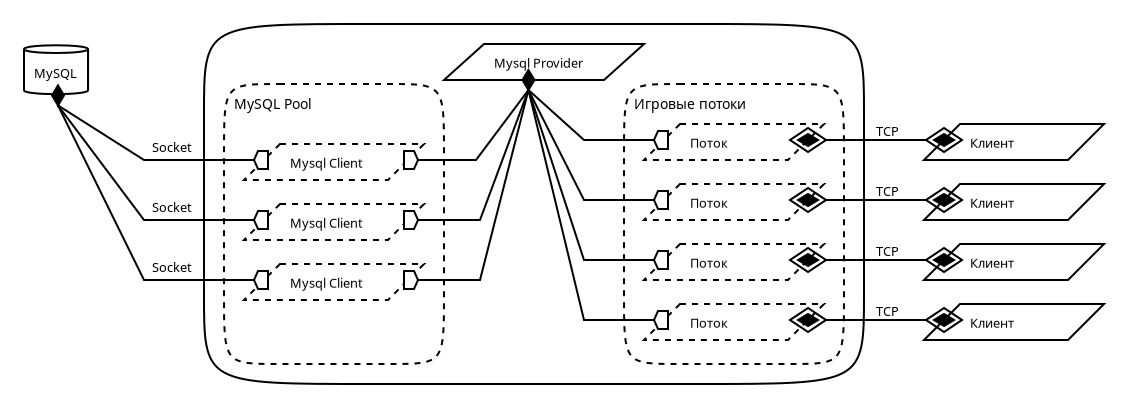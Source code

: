 <?xml version="1.0" encoding="UTF-8"?>
<dia:diagram xmlns:dia="http://www.lysator.liu.se/~alla/dia/">
  <dia:layer name="Фон" visible="true" active="true">
    <dia:object type="AADL - System" version="0" id="O0">
      <dia:attribute name="obj_pos">
        <dia:point val="-1,8"/>
      </dia:attribute>
      <dia:attribute name="obj_bb">
        <dia:rectangle val="-2.15,6.85;33.15,27.15"/>
      </dia:attribute>
      <dia:attribute name="meta">
        <dia:composite type="dict"/>
      </dia:attribute>
      <dia:attribute name="elem_corner">
        <dia:point val="-1,8"/>
      </dia:attribute>
      <dia:attribute name="elem_width">
        <dia:real val="33"/>
      </dia:attribute>
      <dia:attribute name="elem_height">
        <dia:real val="18"/>
      </dia:attribute>
      <dia:attribute name="obj_pos">
        <dia:point val="-1,8"/>
      </dia:attribute>
      <dia:attribute name="obj_bb">
        <dia:rectangle val="-2.15,6.85;33.15,27.15"/>
      </dia:attribute>
      <dia:attribute name="meta">
        <dia:composite type="dict"/>
      </dia:attribute>
      <dia:attribute name="elem_corner">
        <dia:point val="-1,8"/>
      </dia:attribute>
      <dia:attribute name="elem_width">
        <dia:real val="33"/>
      </dia:attribute>
      <dia:attribute name="elem_height">
        <dia:real val="18"/>
      </dia:attribute>
      <dia:attribute name="declaration">
        <dia:string>##</dia:string>
      </dia:attribute>
      <dia:attribute name="line_colour">
        <dia:color val="#000000"/>
      </dia:attribute>
      <dia:attribute name="fill_colour">
        <dia:color val="#ffffff"/>
      </dia:attribute>
      <dia:attribute name="name">
        <dia:composite type="text">
          <dia:attribute name="string">
            <dia:string>##</dia:string>
          </dia:attribute>
          <dia:attribute name="font">
            <dia:font family="sans" style="0" name="Helvetica"/>
          </dia:attribute>
          <dia:attribute name="height">
            <dia:real val="0.8"/>
          </dia:attribute>
          <dia:attribute name="pos">
            <dia:point val="1.15,9.995"/>
          </dia:attribute>
          <dia:attribute name="color">
            <dia:color val="#000000"/>
          </dia:attribute>
          <dia:attribute name="alignment">
            <dia:enum val="0"/>
          </dia:attribute>
        </dia:composite>
      </dia:attribute>
      <dia:attribute name="aadlbox_ports"/>
      <dia:attribute name="aadlbox_connections"/>
    </dia:object>
    <dia:object type="AADL - Process" version="0" id="O1">
      <dia:attribute name="obj_pos">
        <dia:point val="35,13"/>
      </dia:attribute>
      <dia:attribute name="obj_bb">
        <dia:rectangle val="33.85,11.85;45.15,15.95"/>
      </dia:attribute>
      <dia:attribute name="meta">
        <dia:composite type="dict"/>
      </dia:attribute>
      <dia:attribute name="elem_corner">
        <dia:point val="35,13"/>
      </dia:attribute>
      <dia:attribute name="elem_width">
        <dia:real val="9"/>
      </dia:attribute>
      <dia:attribute name="elem_height">
        <dia:real val="1.8"/>
      </dia:attribute>
      <dia:attribute name="obj_pos">
        <dia:point val="35,13"/>
      </dia:attribute>
      <dia:attribute name="obj_bb">
        <dia:rectangle val="33.85,11.85;45.15,15.95"/>
      </dia:attribute>
      <dia:attribute name="meta">
        <dia:composite type="dict"/>
      </dia:attribute>
      <dia:attribute name="elem_corner">
        <dia:point val="35,13"/>
      </dia:attribute>
      <dia:attribute name="elem_width">
        <dia:real val="9"/>
      </dia:attribute>
      <dia:attribute name="elem_height">
        <dia:real val="1.8"/>
      </dia:attribute>
      <dia:attribute name="declaration">
        <dia:string>#Клиент#</dia:string>
      </dia:attribute>
      <dia:attribute name="line_colour">
        <dia:color val="#000000"/>
      </dia:attribute>
      <dia:attribute name="fill_colour">
        <dia:color val="#ffffff"/>
      </dia:attribute>
      <dia:attribute name="name">
        <dia:composite type="text">
          <dia:attribute name="string">
            <dia:string>#Клиент#</dia:string>
          </dia:attribute>
          <dia:attribute name="font">
            <dia:font family="sans" style="0" name="Helvetica"/>
          </dia:attribute>
          <dia:attribute name="height">
            <dia:real val="0.8"/>
          </dia:attribute>
          <dia:attribute name="pos">
            <dia:point val="37.3,14.095"/>
          </dia:attribute>
          <dia:attribute name="color">
            <dia:color val="#000000"/>
          </dia:attribute>
          <dia:attribute name="alignment">
            <dia:enum val="0"/>
          </dia:attribute>
        </dia:composite>
      </dia:attribute>
      <dia:attribute name="aadlbox_ports">
        <dia:composite type="aadlport">
          <dia:attribute name="point">
            <dia:point val="36,13.8"/>
          </dia:attribute>
          <dia:attribute name="port_type">
            <dia:enum val="19"/>
          </dia:attribute>
          <dia:attribute name="port_declaration">
            <dia:string>##</dia:string>
          </dia:attribute>
        </dia:composite>
      </dia:attribute>
      <dia:attribute name="aadlbox_connections"/>
    </dia:object>
    <dia:object type="AADL - Process" version="0" id="O2">
      <dia:attribute name="obj_pos">
        <dia:point val="35,16"/>
      </dia:attribute>
      <dia:attribute name="obj_bb">
        <dia:rectangle val="33.85,14.85;45.15,18.95"/>
      </dia:attribute>
      <dia:attribute name="meta">
        <dia:composite type="dict"/>
      </dia:attribute>
      <dia:attribute name="elem_corner">
        <dia:point val="35,16"/>
      </dia:attribute>
      <dia:attribute name="elem_width">
        <dia:real val="9"/>
      </dia:attribute>
      <dia:attribute name="elem_height">
        <dia:real val="1.8"/>
      </dia:attribute>
      <dia:attribute name="obj_pos">
        <dia:point val="35,16"/>
      </dia:attribute>
      <dia:attribute name="obj_bb">
        <dia:rectangle val="33.85,14.85;45.15,18.95"/>
      </dia:attribute>
      <dia:attribute name="meta">
        <dia:composite type="dict"/>
      </dia:attribute>
      <dia:attribute name="elem_corner">
        <dia:point val="35,16"/>
      </dia:attribute>
      <dia:attribute name="elem_width">
        <dia:real val="9"/>
      </dia:attribute>
      <dia:attribute name="elem_height">
        <dia:real val="1.8"/>
      </dia:attribute>
      <dia:attribute name="declaration">
        <dia:string>#Клиент#</dia:string>
      </dia:attribute>
      <dia:attribute name="line_colour">
        <dia:color val="#000000"/>
      </dia:attribute>
      <dia:attribute name="fill_colour">
        <dia:color val="#ffffff"/>
      </dia:attribute>
      <dia:attribute name="name">
        <dia:composite type="text">
          <dia:attribute name="string">
            <dia:string>#Клиент#</dia:string>
          </dia:attribute>
          <dia:attribute name="font">
            <dia:font family="sans" style="0" name="Helvetica"/>
          </dia:attribute>
          <dia:attribute name="height">
            <dia:real val="0.8"/>
          </dia:attribute>
          <dia:attribute name="pos">
            <dia:point val="37.3,17.095"/>
          </dia:attribute>
          <dia:attribute name="color">
            <dia:color val="#000000"/>
          </dia:attribute>
          <dia:attribute name="alignment">
            <dia:enum val="0"/>
          </dia:attribute>
        </dia:composite>
      </dia:attribute>
      <dia:attribute name="aadlbox_ports">
        <dia:composite type="aadlport">
          <dia:attribute name="point">
            <dia:point val="36,16.8"/>
          </dia:attribute>
          <dia:attribute name="port_type">
            <dia:enum val="19"/>
          </dia:attribute>
          <dia:attribute name="port_declaration">
            <dia:string>##</dia:string>
          </dia:attribute>
        </dia:composite>
      </dia:attribute>
      <dia:attribute name="aadlbox_connections"/>
    </dia:object>
    <dia:object type="AADL - Process" version="0" id="O3">
      <dia:attribute name="obj_pos">
        <dia:point val="35,19"/>
      </dia:attribute>
      <dia:attribute name="obj_bb">
        <dia:rectangle val="33.85,17.85;45.15,21.95"/>
      </dia:attribute>
      <dia:attribute name="meta">
        <dia:composite type="dict"/>
      </dia:attribute>
      <dia:attribute name="elem_corner">
        <dia:point val="35,19"/>
      </dia:attribute>
      <dia:attribute name="elem_width">
        <dia:real val="9"/>
      </dia:attribute>
      <dia:attribute name="elem_height">
        <dia:real val="1.8"/>
      </dia:attribute>
      <dia:attribute name="obj_pos">
        <dia:point val="35,19"/>
      </dia:attribute>
      <dia:attribute name="obj_bb">
        <dia:rectangle val="33.85,17.85;45.15,21.95"/>
      </dia:attribute>
      <dia:attribute name="meta">
        <dia:composite type="dict"/>
      </dia:attribute>
      <dia:attribute name="elem_corner">
        <dia:point val="35,19"/>
      </dia:attribute>
      <dia:attribute name="elem_width">
        <dia:real val="9"/>
      </dia:attribute>
      <dia:attribute name="elem_height">
        <dia:real val="1.8"/>
      </dia:attribute>
      <dia:attribute name="declaration">
        <dia:string>#Клиент#</dia:string>
      </dia:attribute>
      <dia:attribute name="line_colour">
        <dia:color val="#000000"/>
      </dia:attribute>
      <dia:attribute name="fill_colour">
        <dia:color val="#ffffff"/>
      </dia:attribute>
      <dia:attribute name="name">
        <dia:composite type="text">
          <dia:attribute name="string">
            <dia:string>#Клиент#</dia:string>
          </dia:attribute>
          <dia:attribute name="font">
            <dia:font family="sans" style="0" name="Helvetica"/>
          </dia:attribute>
          <dia:attribute name="height">
            <dia:real val="0.8"/>
          </dia:attribute>
          <dia:attribute name="pos">
            <dia:point val="37.3,20.095"/>
          </dia:attribute>
          <dia:attribute name="color">
            <dia:color val="#000000"/>
          </dia:attribute>
          <dia:attribute name="alignment">
            <dia:enum val="0"/>
          </dia:attribute>
        </dia:composite>
      </dia:attribute>
      <dia:attribute name="aadlbox_ports">
        <dia:composite type="aadlport">
          <dia:attribute name="point">
            <dia:point val="36,19.8"/>
          </dia:attribute>
          <dia:attribute name="port_type">
            <dia:enum val="19"/>
          </dia:attribute>
          <dia:attribute name="port_declaration">
            <dia:string>##</dia:string>
          </dia:attribute>
        </dia:composite>
      </dia:attribute>
      <dia:attribute name="aadlbox_connections"/>
    </dia:object>
    <dia:object type="AADL - Process" version="0" id="O4">
      <dia:attribute name="obj_pos">
        <dia:point val="35,22"/>
      </dia:attribute>
      <dia:attribute name="obj_bb">
        <dia:rectangle val="33.85,20.85;45.15,24.95"/>
      </dia:attribute>
      <dia:attribute name="meta">
        <dia:composite type="dict"/>
      </dia:attribute>
      <dia:attribute name="elem_corner">
        <dia:point val="35,22"/>
      </dia:attribute>
      <dia:attribute name="elem_width">
        <dia:real val="9"/>
      </dia:attribute>
      <dia:attribute name="elem_height">
        <dia:real val="1.8"/>
      </dia:attribute>
      <dia:attribute name="obj_pos">
        <dia:point val="35,22"/>
      </dia:attribute>
      <dia:attribute name="obj_bb">
        <dia:rectangle val="33.85,20.85;45.15,24.95"/>
      </dia:attribute>
      <dia:attribute name="meta">
        <dia:composite type="dict"/>
      </dia:attribute>
      <dia:attribute name="elem_corner">
        <dia:point val="35,22"/>
      </dia:attribute>
      <dia:attribute name="elem_width">
        <dia:real val="9"/>
      </dia:attribute>
      <dia:attribute name="elem_height">
        <dia:real val="1.8"/>
      </dia:attribute>
      <dia:attribute name="declaration">
        <dia:string>#Клиент#</dia:string>
      </dia:attribute>
      <dia:attribute name="line_colour">
        <dia:color val="#000000"/>
      </dia:attribute>
      <dia:attribute name="fill_colour">
        <dia:color val="#ffffff"/>
      </dia:attribute>
      <dia:attribute name="name">
        <dia:composite type="text">
          <dia:attribute name="string">
            <dia:string>#Клиент#</dia:string>
          </dia:attribute>
          <dia:attribute name="font">
            <dia:font family="sans" style="0" name="Helvetica"/>
          </dia:attribute>
          <dia:attribute name="height">
            <dia:real val="0.8"/>
          </dia:attribute>
          <dia:attribute name="pos">
            <dia:point val="37.3,23.095"/>
          </dia:attribute>
          <dia:attribute name="color">
            <dia:color val="#000000"/>
          </dia:attribute>
          <dia:attribute name="alignment">
            <dia:enum val="0"/>
          </dia:attribute>
        </dia:composite>
      </dia:attribute>
      <dia:attribute name="aadlbox_ports">
        <dia:composite type="aadlport">
          <dia:attribute name="point">
            <dia:point val="36,22.8"/>
          </dia:attribute>
          <dia:attribute name="port_type">
            <dia:enum val="19"/>
          </dia:attribute>
          <dia:attribute name="port_declaration">
            <dia:string>##</dia:string>
          </dia:attribute>
        </dia:composite>
      </dia:attribute>
      <dia:attribute name="aadlbox_connections"/>
    </dia:object>
    <dia:object type="Standard - Text" version="1" id="O5">
      <dia:attribute name="obj_pos">
        <dia:point val="32.599,13.6"/>
      </dia:attribute>
      <dia:attribute name="obj_bb">
        <dia:rectangle val="32.599,13.005;33.784,13.752"/>
      </dia:attribute>
      <dia:attribute name="text">
        <dia:composite type="text">
          <dia:attribute name="string">
            <dia:string>#TCP#</dia:string>
          </dia:attribute>
          <dia:attribute name="font">
            <dia:font family="sans" style="0" name="Helvetica"/>
          </dia:attribute>
          <dia:attribute name="height">
            <dia:real val="0.8"/>
          </dia:attribute>
          <dia:attribute name="pos">
            <dia:point val="32.599,13.6"/>
          </dia:attribute>
          <dia:attribute name="color">
            <dia:color val="#000000"/>
          </dia:attribute>
          <dia:attribute name="alignment">
            <dia:enum val="0"/>
          </dia:attribute>
        </dia:composite>
      </dia:attribute>
      <dia:attribute name="valign">
        <dia:enum val="3"/>
      </dia:attribute>
    </dia:object>
    <dia:object type="Standard - Text" version="1" id="O6">
      <dia:attribute name="obj_pos">
        <dia:point val="32.599,16.6"/>
      </dia:attribute>
      <dia:attribute name="obj_bb">
        <dia:rectangle val="32.599,16.005;33.784,16.753"/>
      </dia:attribute>
      <dia:attribute name="text">
        <dia:composite type="text">
          <dia:attribute name="string">
            <dia:string>#TCP#</dia:string>
          </dia:attribute>
          <dia:attribute name="font">
            <dia:font family="sans" style="0" name="Helvetica"/>
          </dia:attribute>
          <dia:attribute name="height">
            <dia:real val="0.8"/>
          </dia:attribute>
          <dia:attribute name="pos">
            <dia:point val="32.599,16.6"/>
          </dia:attribute>
          <dia:attribute name="color">
            <dia:color val="#000000"/>
          </dia:attribute>
          <dia:attribute name="alignment">
            <dia:enum val="0"/>
          </dia:attribute>
        </dia:composite>
      </dia:attribute>
      <dia:attribute name="valign">
        <dia:enum val="3"/>
      </dia:attribute>
    </dia:object>
    <dia:object type="Standard - Text" version="1" id="O7">
      <dia:attribute name="obj_pos">
        <dia:point val="32.599,19.6"/>
      </dia:attribute>
      <dia:attribute name="obj_bb">
        <dia:rectangle val="32.599,19.005;33.784,19.753"/>
      </dia:attribute>
      <dia:attribute name="text">
        <dia:composite type="text">
          <dia:attribute name="string">
            <dia:string>#TCP#</dia:string>
          </dia:attribute>
          <dia:attribute name="font">
            <dia:font family="sans" style="0" name="Helvetica"/>
          </dia:attribute>
          <dia:attribute name="height">
            <dia:real val="0.8"/>
          </dia:attribute>
          <dia:attribute name="pos">
            <dia:point val="32.599,19.6"/>
          </dia:attribute>
          <dia:attribute name="color">
            <dia:color val="#000000"/>
          </dia:attribute>
          <dia:attribute name="alignment">
            <dia:enum val="0"/>
          </dia:attribute>
        </dia:composite>
      </dia:attribute>
      <dia:attribute name="valign">
        <dia:enum val="3"/>
      </dia:attribute>
    </dia:object>
    <dia:object type="Standard - Text" version="1" id="O8">
      <dia:attribute name="obj_pos">
        <dia:point val="32.599,22.6"/>
      </dia:attribute>
      <dia:attribute name="obj_bb">
        <dia:rectangle val="32.599,22.005;33.784,22.753"/>
      </dia:attribute>
      <dia:attribute name="text">
        <dia:composite type="text">
          <dia:attribute name="string">
            <dia:string>#TCP#</dia:string>
          </dia:attribute>
          <dia:attribute name="font">
            <dia:font family="sans" style="0" name="Helvetica"/>
          </dia:attribute>
          <dia:attribute name="height">
            <dia:real val="0.8"/>
          </dia:attribute>
          <dia:attribute name="pos">
            <dia:point val="32.599,22.6"/>
          </dia:attribute>
          <dia:attribute name="color">
            <dia:color val="#000000"/>
          </dia:attribute>
          <dia:attribute name="alignment">
            <dia:enum val="0"/>
          </dia:attribute>
        </dia:composite>
      </dia:attribute>
      <dia:attribute name="valign">
        <dia:enum val="3"/>
      </dia:attribute>
    </dia:object>
    <dia:object type="Standard - PolyLine" version="0" id="O9">
      <dia:attribute name="obj_pos">
        <dia:point val="21.5,19.8"/>
      </dia:attribute>
      <dia:attribute name="obj_bb">
        <dia:rectangle val="21.5,19.8;21.5,19.8"/>
      </dia:attribute>
      <dia:attribute name="poly_points">
        <dia:point val="21.5,19.8"/>
        <dia:point val="21.5,19.8"/>
      </dia:attribute>
      <dia:connections>
        <dia:connection handle="0" to="O15" connection="3"/>
        <dia:connection handle="1" to="O15" connection="3"/>
      </dia:connections>
      <dia:childnode parent="O15"/>
    </dia:object>
    <dia:object type="AADL - Thread Group" version="0" id="O10">
      <dia:attribute name="obj_pos">
        <dia:point val="20,11"/>
      </dia:attribute>
      <dia:attribute name="obj_bb">
        <dia:rectangle val="18.85,9.85;32.15,26.15"/>
      </dia:attribute>
      <dia:attribute name="meta">
        <dia:composite type="dict"/>
      </dia:attribute>
      <dia:attribute name="elem_corner">
        <dia:point val="20,11"/>
      </dia:attribute>
      <dia:attribute name="elem_width">
        <dia:real val="11"/>
      </dia:attribute>
      <dia:attribute name="elem_height">
        <dia:real val="14"/>
      </dia:attribute>
      <dia:attribute name="obj_pos">
        <dia:point val="20,11"/>
      </dia:attribute>
      <dia:attribute name="obj_bb">
        <dia:rectangle val="18.85,9.85;32.15,26.15"/>
      </dia:attribute>
      <dia:attribute name="meta">
        <dia:composite type="dict"/>
      </dia:attribute>
      <dia:attribute name="elem_corner">
        <dia:point val="20,11"/>
      </dia:attribute>
      <dia:attribute name="elem_width">
        <dia:real val="11"/>
      </dia:attribute>
      <dia:attribute name="elem_height">
        <dia:real val="14"/>
      </dia:attribute>
      <dia:attribute name="declaration">
        <dia:string>##</dia:string>
      </dia:attribute>
      <dia:attribute name="line_colour">
        <dia:color val="#000000"/>
      </dia:attribute>
      <dia:attribute name="fill_colour">
        <dia:color val="#ffffff"/>
      </dia:attribute>
      <dia:attribute name="name">
        <dia:composite type="text">
          <dia:attribute name="string">
            <dia:string>#Игровые потоки#</dia:string>
          </dia:attribute>
          <dia:attribute name="font">
            <dia:font family="sans" style="0" name="Helvetica"/>
          </dia:attribute>
          <dia:attribute name="height">
            <dia:real val="0.871"/>
          </dia:attribute>
          <dia:attribute name="pos">
            <dia:point val="20.5,12.148"/>
          </dia:attribute>
          <dia:attribute name="color">
            <dia:color val="#000000"/>
          </dia:attribute>
          <dia:attribute name="alignment">
            <dia:enum val="0"/>
          </dia:attribute>
        </dia:composite>
      </dia:attribute>
      <dia:attribute name="aadlbox_ports"/>
      <dia:attribute name="aadlbox_connections"/>
    </dia:object>
    <dia:object type="Standard - Line" version="0" id="O11">
      <dia:attribute name="obj_pos">
        <dia:point val="30,16.8"/>
      </dia:attribute>
      <dia:attribute name="obj_bb">
        <dia:rectangle val="29.95,16.75;35.25,16.85"/>
      </dia:attribute>
      <dia:attribute name="conn_endpoints">
        <dia:point val="30,16.8"/>
        <dia:point val="35.2,16.8"/>
      </dia:attribute>
      <dia:attribute name="numcp">
        <dia:int val="1"/>
      </dia:attribute>
      <dia:connections>
        <dia:connection handle="0" to="O14" connection="1"/>
        <dia:connection handle="1" to="O2" connection="1"/>
      </dia:connections>
    </dia:object>
    <dia:object type="Standard - Line" version="0" id="O12">
      <dia:attribute name="obj_pos">
        <dia:point val="30,22.8"/>
      </dia:attribute>
      <dia:attribute name="obj_bb">
        <dia:rectangle val="29.95,22.75;35.25,22.85"/>
      </dia:attribute>
      <dia:attribute name="conn_endpoints">
        <dia:point val="30,22.8"/>
        <dia:point val="35.2,22.8"/>
      </dia:attribute>
      <dia:attribute name="numcp">
        <dia:int val="1"/>
      </dia:attribute>
      <dia:connections>
        <dia:connection handle="0" to="O16" connection="1"/>
        <dia:connection handle="1" to="O4" connection="1"/>
      </dia:connections>
    </dia:object>
    <dia:object type="Standard - Line" version="0" id="O13">
      <dia:attribute name="obj_pos">
        <dia:point val="30,19.8"/>
      </dia:attribute>
      <dia:attribute name="obj_bb">
        <dia:rectangle val="29.95,19.75;35.25,19.85"/>
      </dia:attribute>
      <dia:attribute name="conn_endpoints">
        <dia:point val="30,19.8"/>
        <dia:point val="35.2,19.8"/>
      </dia:attribute>
      <dia:attribute name="numcp">
        <dia:int val="1"/>
      </dia:attribute>
      <dia:connections>
        <dia:connection handle="0" to="O15" connection="1"/>
        <dia:connection handle="1" to="O3" connection="1"/>
      </dia:connections>
    </dia:object>
    <dia:object type="AADL - Thread" version="0" id="O14">
      <dia:attribute name="obj_pos">
        <dia:point val="21,16"/>
      </dia:attribute>
      <dia:attribute name="obj_bb">
        <dia:rectangle val="19.85,14.85;31.15,18.95"/>
      </dia:attribute>
      <dia:attribute name="meta">
        <dia:composite type="dict"/>
      </dia:attribute>
      <dia:attribute name="elem_corner">
        <dia:point val="21,16"/>
      </dia:attribute>
      <dia:attribute name="elem_width">
        <dia:real val="9"/>
      </dia:attribute>
      <dia:attribute name="elem_height">
        <dia:real val="1.8"/>
      </dia:attribute>
      <dia:attribute name="obj_pos">
        <dia:point val="21,16"/>
      </dia:attribute>
      <dia:attribute name="obj_bb">
        <dia:rectangle val="19.85,14.85;31.15,18.95"/>
      </dia:attribute>
      <dia:attribute name="meta">
        <dia:composite type="dict"/>
      </dia:attribute>
      <dia:attribute name="elem_corner">
        <dia:point val="21,16"/>
      </dia:attribute>
      <dia:attribute name="elem_width">
        <dia:real val="9"/>
      </dia:attribute>
      <dia:attribute name="elem_height">
        <dia:real val="1.8"/>
      </dia:attribute>
      <dia:attribute name="declaration">
        <dia:string>##</dia:string>
      </dia:attribute>
      <dia:attribute name="line_colour">
        <dia:color val="#000000"/>
      </dia:attribute>
      <dia:attribute name="fill_colour">
        <dia:color val="#ffffff"/>
      </dia:attribute>
      <dia:attribute name="name">
        <dia:composite type="text">
          <dia:attribute name="string">
            <dia:string>#Поток#</dia:string>
          </dia:attribute>
          <dia:attribute name="font">
            <dia:font family="sans" style="0" name="Helvetica"/>
          </dia:attribute>
          <dia:attribute name="height">
            <dia:real val="0.8"/>
          </dia:attribute>
          <dia:attribute name="pos">
            <dia:point val="23.3,17.095"/>
          </dia:attribute>
          <dia:attribute name="color">
            <dia:color val="#000000"/>
          </dia:attribute>
          <dia:attribute name="alignment">
            <dia:enum val="0"/>
          </dia:attribute>
        </dia:composite>
      </dia:attribute>
      <dia:attribute name="aadlbox_ports">
        <dia:composite type="aadlport">
          <dia:attribute name="point">
            <dia:point val="29.2,16.8"/>
          </dia:attribute>
          <dia:attribute name="port_type">
            <dia:enum val="19"/>
          </dia:attribute>
          <dia:attribute name="port_declaration">
            <dia:string>##</dia:string>
          </dia:attribute>
        </dia:composite>
        <dia:composite type="aadlport">
          <dia:attribute name="point">
            <dia:point val="22,16.8"/>
          </dia:attribute>
          <dia:attribute name="port_type">
            <dia:enum val="9"/>
          </dia:attribute>
          <dia:attribute name="port_declaration">
            <dia:string>##</dia:string>
          </dia:attribute>
        </dia:composite>
      </dia:attribute>
      <dia:attribute name="aadlbox_connections"/>
    </dia:object>
    <dia:object type="AADL - Thread" version="0" id="O15">
      <dia:attribute name="obj_pos">
        <dia:point val="21,19"/>
      </dia:attribute>
      <dia:attribute name="obj_bb">
        <dia:rectangle val="19.85,17.85;31.15,21.95"/>
      </dia:attribute>
      <dia:attribute name="meta">
        <dia:composite type="dict"/>
      </dia:attribute>
      <dia:attribute name="elem_corner">
        <dia:point val="21,19"/>
      </dia:attribute>
      <dia:attribute name="elem_width">
        <dia:real val="9"/>
      </dia:attribute>
      <dia:attribute name="elem_height">
        <dia:real val="1.8"/>
      </dia:attribute>
      <dia:attribute name="obj_pos">
        <dia:point val="21,19"/>
      </dia:attribute>
      <dia:attribute name="obj_bb">
        <dia:rectangle val="19.85,17.85;31.15,21.95"/>
      </dia:attribute>
      <dia:attribute name="meta">
        <dia:composite type="dict"/>
      </dia:attribute>
      <dia:attribute name="elem_corner">
        <dia:point val="21,19"/>
      </dia:attribute>
      <dia:attribute name="elem_width">
        <dia:real val="9"/>
      </dia:attribute>
      <dia:attribute name="elem_height">
        <dia:real val="1.8"/>
      </dia:attribute>
      <dia:attribute name="declaration">
        <dia:string>##</dia:string>
      </dia:attribute>
      <dia:attribute name="line_colour">
        <dia:color val="#000000"/>
      </dia:attribute>
      <dia:attribute name="fill_colour">
        <dia:color val="#ffffff"/>
      </dia:attribute>
      <dia:attribute name="name">
        <dia:composite type="text">
          <dia:attribute name="string">
            <dia:string>#Поток#</dia:string>
          </dia:attribute>
          <dia:attribute name="font">
            <dia:font family="sans" style="0" name="Helvetica"/>
          </dia:attribute>
          <dia:attribute name="height">
            <dia:real val="0.8"/>
          </dia:attribute>
          <dia:attribute name="pos">
            <dia:point val="23.3,20.095"/>
          </dia:attribute>
          <dia:attribute name="color">
            <dia:color val="#000000"/>
          </dia:attribute>
          <dia:attribute name="alignment">
            <dia:enum val="0"/>
          </dia:attribute>
        </dia:composite>
      </dia:attribute>
      <dia:attribute name="aadlbox_ports">
        <dia:composite type="aadlport">
          <dia:attribute name="point">
            <dia:point val="29.2,19.8"/>
          </dia:attribute>
          <dia:attribute name="port_type">
            <dia:enum val="19"/>
          </dia:attribute>
          <dia:attribute name="port_declaration">
            <dia:string>##</dia:string>
          </dia:attribute>
        </dia:composite>
        <dia:composite type="aadlport">
          <dia:attribute name="point">
            <dia:point val="22,19.8"/>
          </dia:attribute>
          <dia:attribute name="port_type">
            <dia:enum val="9"/>
          </dia:attribute>
          <dia:attribute name="port_declaration">
            <dia:string>##</dia:string>
          </dia:attribute>
        </dia:composite>
      </dia:attribute>
      <dia:attribute name="aadlbox_connections"/>
    </dia:object>
    <dia:object type="AADL - Thread" version="0" id="O16">
      <dia:attribute name="obj_pos">
        <dia:point val="21,22"/>
      </dia:attribute>
      <dia:attribute name="obj_bb">
        <dia:rectangle val="19.85,20.85;31.15,24.95"/>
      </dia:attribute>
      <dia:attribute name="meta">
        <dia:composite type="dict"/>
      </dia:attribute>
      <dia:attribute name="elem_corner">
        <dia:point val="21,22"/>
      </dia:attribute>
      <dia:attribute name="elem_width">
        <dia:real val="9"/>
      </dia:attribute>
      <dia:attribute name="elem_height">
        <dia:real val="1.8"/>
      </dia:attribute>
      <dia:attribute name="obj_pos">
        <dia:point val="21,22"/>
      </dia:attribute>
      <dia:attribute name="obj_bb">
        <dia:rectangle val="19.85,20.85;31.15,24.95"/>
      </dia:attribute>
      <dia:attribute name="meta">
        <dia:composite type="dict"/>
      </dia:attribute>
      <dia:attribute name="elem_corner">
        <dia:point val="21,22"/>
      </dia:attribute>
      <dia:attribute name="elem_width">
        <dia:real val="9"/>
      </dia:attribute>
      <dia:attribute name="elem_height">
        <dia:real val="1.8"/>
      </dia:attribute>
      <dia:attribute name="declaration">
        <dia:string>##</dia:string>
      </dia:attribute>
      <dia:attribute name="line_colour">
        <dia:color val="#000000"/>
      </dia:attribute>
      <dia:attribute name="fill_colour">
        <dia:color val="#ffffff"/>
      </dia:attribute>
      <dia:attribute name="name">
        <dia:composite type="text">
          <dia:attribute name="string">
            <dia:string>#Поток#</dia:string>
          </dia:attribute>
          <dia:attribute name="font">
            <dia:font family="sans" style="0" name="Helvetica"/>
          </dia:attribute>
          <dia:attribute name="height">
            <dia:real val="0.8"/>
          </dia:attribute>
          <dia:attribute name="pos">
            <dia:point val="23.3,23.095"/>
          </dia:attribute>
          <dia:attribute name="color">
            <dia:color val="#000000"/>
          </dia:attribute>
          <dia:attribute name="alignment">
            <dia:enum val="0"/>
          </dia:attribute>
        </dia:composite>
      </dia:attribute>
      <dia:attribute name="aadlbox_ports">
        <dia:composite type="aadlport">
          <dia:attribute name="point">
            <dia:point val="29.2,22.8"/>
          </dia:attribute>
          <dia:attribute name="port_type">
            <dia:enum val="19"/>
          </dia:attribute>
          <dia:attribute name="port_declaration">
            <dia:string>##</dia:string>
          </dia:attribute>
        </dia:composite>
        <dia:composite type="aadlport">
          <dia:attribute name="point">
            <dia:point val="22,22.8"/>
          </dia:attribute>
          <dia:attribute name="port_type">
            <dia:enum val="9"/>
          </dia:attribute>
          <dia:attribute name="port_declaration">
            <dia:string>##</dia:string>
          </dia:attribute>
        </dia:composite>
      </dia:attribute>
      <dia:attribute name="aadlbox_connections"/>
    </dia:object>
    <dia:object type="Standard - Line" version="0" id="O17">
      <dia:attribute name="obj_pos">
        <dia:point val="35.2,13.8"/>
      </dia:attribute>
      <dia:attribute name="obj_bb">
        <dia:rectangle val="29.95,13.75;35.25,13.85"/>
      </dia:attribute>
      <dia:attribute name="conn_endpoints">
        <dia:point val="35.2,13.8"/>
        <dia:point val="30,13.8"/>
      </dia:attribute>
      <dia:attribute name="numcp">
        <dia:int val="1"/>
      </dia:attribute>
      <dia:connections>
        <dia:connection handle="0" to="O1" connection="1"/>
        <dia:connection handle="1" to="O18" connection="1"/>
      </dia:connections>
    </dia:object>
    <dia:object type="AADL - Thread" version="0" id="O18">
      <dia:attribute name="obj_pos">
        <dia:point val="21,13"/>
      </dia:attribute>
      <dia:attribute name="obj_bb">
        <dia:rectangle val="19.85,11.85;31.15,15.95"/>
      </dia:attribute>
      <dia:attribute name="meta">
        <dia:composite type="dict"/>
      </dia:attribute>
      <dia:attribute name="elem_corner">
        <dia:point val="21,13"/>
      </dia:attribute>
      <dia:attribute name="elem_width">
        <dia:real val="9"/>
      </dia:attribute>
      <dia:attribute name="elem_height">
        <dia:real val="1.8"/>
      </dia:attribute>
      <dia:attribute name="obj_pos">
        <dia:point val="21,13"/>
      </dia:attribute>
      <dia:attribute name="obj_bb">
        <dia:rectangle val="19.85,11.85;31.15,15.95"/>
      </dia:attribute>
      <dia:attribute name="meta">
        <dia:composite type="dict"/>
      </dia:attribute>
      <dia:attribute name="elem_corner">
        <dia:point val="21,13"/>
      </dia:attribute>
      <dia:attribute name="elem_width">
        <dia:real val="9"/>
      </dia:attribute>
      <dia:attribute name="elem_height">
        <dia:real val="1.8"/>
      </dia:attribute>
      <dia:attribute name="declaration">
        <dia:string>##</dia:string>
      </dia:attribute>
      <dia:attribute name="line_colour">
        <dia:color val="#000000"/>
      </dia:attribute>
      <dia:attribute name="fill_colour">
        <dia:color val="#ffffff"/>
      </dia:attribute>
      <dia:attribute name="name">
        <dia:composite type="text">
          <dia:attribute name="string">
            <dia:string>#Поток#</dia:string>
          </dia:attribute>
          <dia:attribute name="font">
            <dia:font family="sans" style="0" name="Helvetica"/>
          </dia:attribute>
          <dia:attribute name="height">
            <dia:real val="0.8"/>
          </dia:attribute>
          <dia:attribute name="pos">
            <dia:point val="23.3,14.095"/>
          </dia:attribute>
          <dia:attribute name="color">
            <dia:color val="#000000"/>
          </dia:attribute>
          <dia:attribute name="alignment">
            <dia:enum val="0"/>
          </dia:attribute>
        </dia:composite>
      </dia:attribute>
      <dia:attribute name="aadlbox_ports">
        <dia:composite type="aadlport">
          <dia:attribute name="point">
            <dia:point val="29.2,13.8"/>
          </dia:attribute>
          <dia:attribute name="port_type">
            <dia:enum val="19"/>
          </dia:attribute>
          <dia:attribute name="port_declaration">
            <dia:string>##</dia:string>
          </dia:attribute>
        </dia:composite>
        <dia:composite type="aadlport">
          <dia:attribute name="point">
            <dia:point val="22,13.8"/>
          </dia:attribute>
          <dia:attribute name="port_type">
            <dia:enum val="9"/>
          </dia:attribute>
          <dia:attribute name="port_declaration">
            <dia:string>##</dia:string>
          </dia:attribute>
        </dia:composite>
      </dia:attribute>
      <dia:attribute name="aadlbox_connections"/>
    </dia:object>
    <dia:object type="AADL - Memory" version="0" id="O19">
      <dia:attribute name="obj_pos">
        <dia:point val="-10,9"/>
      </dia:attribute>
      <dia:attribute name="obj_bb">
        <dia:rectangle val="-11.15,7.85;-5.647,12.721"/>
      </dia:attribute>
      <dia:attribute name="meta">
        <dia:composite type="dict"/>
      </dia:attribute>
      <dia:attribute name="elem_corner">
        <dia:point val="-10,9"/>
      </dia:attribute>
      <dia:attribute name="elem_width">
        <dia:real val="3.202"/>
      </dia:attribute>
      <dia:attribute name="elem_height">
        <dia:real val="2.571"/>
      </dia:attribute>
      <dia:attribute name="obj_pos">
        <dia:point val="-10,9"/>
      </dia:attribute>
      <dia:attribute name="obj_bb">
        <dia:rectangle val="-11.15,7.85;-5.647,12.721"/>
      </dia:attribute>
      <dia:attribute name="meta">
        <dia:composite type="dict"/>
      </dia:attribute>
      <dia:attribute name="elem_corner">
        <dia:point val="-10,9"/>
      </dia:attribute>
      <dia:attribute name="elem_width">
        <dia:real val="3.202"/>
      </dia:attribute>
      <dia:attribute name="elem_height">
        <dia:real val="2.571"/>
      </dia:attribute>
      <dia:attribute name="declaration">
        <dia:string>##</dia:string>
      </dia:attribute>
      <dia:attribute name="line_colour">
        <dia:color val="#000000"/>
      </dia:attribute>
      <dia:attribute name="fill_colour">
        <dia:color val="#ffffff"/>
      </dia:attribute>
      <dia:attribute name="name">
        <dia:composite type="text">
          <dia:attribute name="string">
            <dia:string>#MySQL#</dia:string>
          </dia:attribute>
          <dia:attribute name="font">
            <dia:font family="sans" style="0" name="Helvetica"/>
          </dia:attribute>
          <dia:attribute name="height">
            <dia:real val="0.8"/>
          </dia:attribute>
          <dia:attribute name="pos">
            <dia:point val="-9.5,10.609"/>
          </dia:attribute>
          <dia:attribute name="color">
            <dia:color val="#000000"/>
          </dia:attribute>
          <dia:attribute name="alignment">
            <dia:enum val="0"/>
          </dia:attribute>
        </dia:composite>
      </dia:attribute>
      <dia:attribute name="aadlbox_ports">
        <dia:composite type="aadlport">
          <dia:attribute name="point">
            <dia:point val="-8.3,11.571"/>
          </dia:attribute>
          <dia:attribute name="port_type">
            <dia:enum val="17"/>
          </dia:attribute>
          <dia:attribute name="port_declaration">
            <dia:string>##</dia:string>
          </dia:attribute>
        </dia:composite>
      </dia:attribute>
      <dia:attribute name="aadlbox_connections"/>
    </dia:object>
    <dia:object type="Standard - Text" version="1" id="O20">
      <dia:attribute name="obj_pos">
        <dia:point val="-3.6,14.4"/>
      </dia:attribute>
      <dia:attribute name="obj_bb">
        <dia:rectangle val="-3.6,13.805;-1.455,14.553"/>
      </dia:attribute>
      <dia:attribute name="text">
        <dia:composite type="text">
          <dia:attribute name="string">
            <dia:string>#Socket#</dia:string>
          </dia:attribute>
          <dia:attribute name="font">
            <dia:font family="sans" style="0" name="Helvetica"/>
          </dia:attribute>
          <dia:attribute name="height">
            <dia:real val="0.8"/>
          </dia:attribute>
          <dia:attribute name="pos">
            <dia:point val="-3.6,14.4"/>
          </dia:attribute>
          <dia:attribute name="color">
            <dia:color val="#000000"/>
          </dia:attribute>
          <dia:attribute name="alignment">
            <dia:enum val="0"/>
          </dia:attribute>
        </dia:composite>
      </dia:attribute>
      <dia:attribute name="valign">
        <dia:enum val="3"/>
      </dia:attribute>
    </dia:object>
    <dia:object type="Standard - Text" version="1" id="O21">
      <dia:attribute name="obj_pos">
        <dia:point val="-3.6,20.4"/>
      </dia:attribute>
      <dia:attribute name="obj_bb">
        <dia:rectangle val="-3.6,19.805;-1.455,20.552"/>
      </dia:attribute>
      <dia:attribute name="text">
        <dia:composite type="text">
          <dia:attribute name="string">
            <dia:string>#Socket#</dia:string>
          </dia:attribute>
          <dia:attribute name="font">
            <dia:font family="sans" style="0" name="Helvetica"/>
          </dia:attribute>
          <dia:attribute name="height">
            <dia:real val="0.8"/>
          </dia:attribute>
          <dia:attribute name="pos">
            <dia:point val="-3.6,20.4"/>
          </dia:attribute>
          <dia:attribute name="color">
            <dia:color val="#000000"/>
          </dia:attribute>
          <dia:attribute name="alignment">
            <dia:enum val="0"/>
          </dia:attribute>
        </dia:composite>
      </dia:attribute>
      <dia:attribute name="valign">
        <dia:enum val="3"/>
      </dia:attribute>
    </dia:object>
    <dia:object type="Standard - Text" version="1" id="O22">
      <dia:attribute name="obj_pos">
        <dia:point val="-3.6,17.4"/>
      </dia:attribute>
      <dia:attribute name="obj_bb">
        <dia:rectangle val="-3.6,16.805;-1.455,17.552"/>
      </dia:attribute>
      <dia:attribute name="text">
        <dia:composite type="text">
          <dia:attribute name="string">
            <dia:string>#Socket#</dia:string>
          </dia:attribute>
          <dia:attribute name="font">
            <dia:font family="sans" style="0" name="Helvetica"/>
          </dia:attribute>
          <dia:attribute name="height">
            <dia:real val="0.8"/>
          </dia:attribute>
          <dia:attribute name="pos">
            <dia:point val="-3.6,17.4"/>
          </dia:attribute>
          <dia:attribute name="color">
            <dia:color val="#000000"/>
          </dia:attribute>
          <dia:attribute name="alignment">
            <dia:enum val="0"/>
          </dia:attribute>
        </dia:composite>
      </dia:attribute>
      <dia:attribute name="valign">
        <dia:enum val="3"/>
      </dia:attribute>
    </dia:object>
    <dia:object type="AADL - Thread Group" version="0" id="O23">
      <dia:attribute name="obj_pos">
        <dia:point val="0,11"/>
      </dia:attribute>
      <dia:attribute name="obj_bb">
        <dia:rectangle val="-1.15,9.85;12.15,26.15"/>
      </dia:attribute>
      <dia:attribute name="meta">
        <dia:composite type="dict"/>
      </dia:attribute>
      <dia:attribute name="elem_corner">
        <dia:point val="0,11"/>
      </dia:attribute>
      <dia:attribute name="elem_width">
        <dia:real val="11"/>
      </dia:attribute>
      <dia:attribute name="elem_height">
        <dia:real val="14"/>
      </dia:attribute>
      <dia:attribute name="obj_pos">
        <dia:point val="0,11"/>
      </dia:attribute>
      <dia:attribute name="obj_bb">
        <dia:rectangle val="-1.15,9.85;12.15,26.15"/>
      </dia:attribute>
      <dia:attribute name="meta">
        <dia:composite type="dict"/>
      </dia:attribute>
      <dia:attribute name="elem_corner">
        <dia:point val="0,11"/>
      </dia:attribute>
      <dia:attribute name="elem_width">
        <dia:real val="11"/>
      </dia:attribute>
      <dia:attribute name="elem_height">
        <dia:real val="14"/>
      </dia:attribute>
      <dia:attribute name="declaration">
        <dia:string>##</dia:string>
      </dia:attribute>
      <dia:attribute name="line_colour">
        <dia:color val="#000000"/>
      </dia:attribute>
      <dia:attribute name="fill_colour">
        <dia:color val="#ffffff"/>
      </dia:attribute>
      <dia:attribute name="name">
        <dia:composite type="text">
          <dia:attribute name="string">
            <dia:string>#MySQL Pool#</dia:string>
          </dia:attribute>
          <dia:attribute name="font">
            <dia:font family="sans" style="0" name="Helvetica"/>
          </dia:attribute>
          <dia:attribute name="height">
            <dia:real val="0.871"/>
          </dia:attribute>
          <dia:attribute name="pos">
            <dia:point val="0.5,12.148"/>
          </dia:attribute>
          <dia:attribute name="color">
            <dia:color val="#000000"/>
          </dia:attribute>
          <dia:attribute name="alignment">
            <dia:enum val="0"/>
          </dia:attribute>
        </dia:composite>
      </dia:attribute>
      <dia:attribute name="aadlbox_ports"/>
      <dia:attribute name="aadlbox_connections"/>
    </dia:object>
    <dia:object type="AADL - Process" version="0" id="O24">
      <dia:attribute name="obj_pos">
        <dia:point val="11,9"/>
      </dia:attribute>
      <dia:attribute name="obj_bb">
        <dia:rectangle val="9.85,7.85;22.15,11.95"/>
      </dia:attribute>
      <dia:attribute name="elem_corner">
        <dia:point val="11,9"/>
      </dia:attribute>
      <dia:attribute name="elem_width">
        <dia:real val="10"/>
      </dia:attribute>
      <dia:attribute name="elem_height">
        <dia:real val="1.8"/>
      </dia:attribute>
      <dia:attribute name="obj_pos">
        <dia:point val="11,9"/>
      </dia:attribute>
      <dia:attribute name="obj_bb">
        <dia:rectangle val="9.85,7.85;22.15,11.95"/>
      </dia:attribute>
      <dia:attribute name="meta">
        <dia:composite type="dict"/>
      </dia:attribute>
      <dia:attribute name="elem_corner">
        <dia:point val="11,9"/>
      </dia:attribute>
      <dia:attribute name="elem_width">
        <dia:real val="10"/>
      </dia:attribute>
      <dia:attribute name="elem_height">
        <dia:real val="1.8"/>
      </dia:attribute>
      <dia:attribute name="declaration">
        <dia:string>##</dia:string>
      </dia:attribute>
      <dia:attribute name="line_colour">
        <dia:color val="#000000"/>
      </dia:attribute>
      <dia:attribute name="fill_colour">
        <dia:color val="#ffffff"/>
      </dia:attribute>
      <dia:attribute name="name">
        <dia:composite type="text">
          <dia:attribute name="string">
            <dia:string>#Mysql Provider#</dia:string>
          </dia:attribute>
          <dia:attribute name="font">
            <dia:font family="sans" style="0" name="Helvetica"/>
          </dia:attribute>
          <dia:attribute name="height">
            <dia:real val="0.8"/>
          </dia:attribute>
          <dia:attribute name="pos">
            <dia:point val="13.5,10.095"/>
          </dia:attribute>
          <dia:attribute name="color">
            <dia:color val="#000000"/>
          </dia:attribute>
          <dia:attribute name="alignment">
            <dia:enum val="0"/>
          </dia:attribute>
        </dia:composite>
      </dia:attribute>
      <dia:attribute name="aadlbox_ports">
        <dia:composite type="aadlport">
          <dia:attribute name="point">
            <dia:point val="15.222,10.8"/>
          </dia:attribute>
          <dia:attribute name="port_type">
            <dia:enum val="17"/>
          </dia:attribute>
          <dia:attribute name="port_declaration">
            <dia:string>##</dia:string>
          </dia:attribute>
        </dia:composite>
      </dia:attribute>
      <dia:attribute name="aadlbox_connections"/>
      <dia:childnode parent="O0"/>
    </dia:object>
    <dia:object type="Standard - PolyLine" version="0" id="O25">
      <dia:attribute name="obj_pos">
        <dia:point val="21.5,13.8"/>
      </dia:attribute>
      <dia:attribute name="obj_bb">
        <dia:rectangle val="15.152,11.229;21.55,13.85"/>
      </dia:attribute>
      <dia:attribute name="poly_points">
        <dia:point val="21.5,13.8"/>
        <dia:point val="18,13.8"/>
        <dia:point val="15.222,11.3"/>
      </dia:attribute>
      <dia:connections>
        <dia:connection handle="0" to="O18" connection="3"/>
        <dia:connection handle="2" to="O24" connection="1"/>
      </dia:connections>
      <dia:childnode parent="O0"/>
    </dia:object>
    <dia:object type="Standard - PolyLine" version="0" id="O26">
      <dia:attribute name="obj_pos">
        <dia:point val="21.5,16.8"/>
      </dia:attribute>
      <dia:attribute name="obj_bb">
        <dia:rectangle val="15.155,11.233;21.55,16.85"/>
      </dia:attribute>
      <dia:attribute name="poly_points">
        <dia:point val="21.5,16.8"/>
        <dia:point val="18,16.8"/>
        <dia:point val="15.222,11.3"/>
      </dia:attribute>
      <dia:connections>
        <dia:connection handle="0" to="O14" connection="3"/>
        <dia:connection handle="2" to="O24" connection="1"/>
      </dia:connections>
      <dia:childnode parent="O0"/>
    </dia:object>
    <dia:object type="Standard - PolyLine" version="0" id="O27">
      <dia:attribute name="obj_pos">
        <dia:point val="21.5,19.8"/>
      </dia:attribute>
      <dia:attribute name="obj_bb">
        <dia:rectangle val="15.159,11.237;21.55,19.85"/>
      </dia:attribute>
      <dia:attribute name="poly_points">
        <dia:point val="21.5,19.8"/>
        <dia:point val="18,19.8"/>
        <dia:point val="15.222,11.3"/>
      </dia:attribute>
      <dia:connections>
        <dia:connection handle="0" to="O15" connection="3"/>
        <dia:connection handle="2" to="O24" connection="1"/>
      </dia:connections>
    </dia:object>
    <dia:object type="Standard - PolyLine" version="0" id="O28">
      <dia:attribute name="obj_pos">
        <dia:point val="21.5,22.8"/>
      </dia:attribute>
      <dia:attribute name="obj_bb">
        <dia:rectangle val="15.162,11.24;21.55,22.85"/>
      </dia:attribute>
      <dia:attribute name="poly_points">
        <dia:point val="21.5,22.8"/>
        <dia:point val="18,22.8"/>
        <dia:point val="15.222,11.3"/>
      </dia:attribute>
      <dia:connections>
        <dia:connection handle="0" to="O16" connection="3"/>
        <dia:connection handle="2" to="O24" connection="1"/>
      </dia:connections>
    </dia:object>
    <dia:object type="AADL - Thread" version="0" id="O29">
      <dia:attribute name="obj_pos">
        <dia:point val="1,14"/>
      </dia:attribute>
      <dia:attribute name="obj_bb">
        <dia:rectangle val="-0.15,12.85;11.15,16.95"/>
      </dia:attribute>
      <dia:attribute name="elem_corner">
        <dia:point val="1,14"/>
      </dia:attribute>
      <dia:attribute name="elem_width">
        <dia:real val="9"/>
      </dia:attribute>
      <dia:attribute name="elem_height">
        <dia:real val="1.8"/>
      </dia:attribute>
      <dia:attribute name="obj_pos">
        <dia:point val="1,14"/>
      </dia:attribute>
      <dia:attribute name="obj_bb">
        <dia:rectangle val="-0.15,12.85;11.15,16.95"/>
      </dia:attribute>
      <dia:attribute name="meta">
        <dia:composite type="dict"/>
      </dia:attribute>
      <dia:attribute name="elem_corner">
        <dia:point val="1,14"/>
      </dia:attribute>
      <dia:attribute name="elem_width">
        <dia:real val="9"/>
      </dia:attribute>
      <dia:attribute name="elem_height">
        <dia:real val="1.8"/>
      </dia:attribute>
      <dia:attribute name="declaration">
        <dia:string>##</dia:string>
      </dia:attribute>
      <dia:attribute name="line_colour">
        <dia:color val="#000000"/>
      </dia:attribute>
      <dia:attribute name="fill_colour">
        <dia:color val="#ffffff"/>
      </dia:attribute>
      <dia:attribute name="name">
        <dia:composite type="text">
          <dia:attribute name="string">
            <dia:string>#Mysql Client#</dia:string>
          </dia:attribute>
          <dia:attribute name="font">
            <dia:font family="sans" style="0" name="Helvetica"/>
          </dia:attribute>
          <dia:attribute name="height">
            <dia:real val="0.8"/>
          </dia:attribute>
          <dia:attribute name="pos">
            <dia:point val="3.3,15.095"/>
          </dia:attribute>
          <dia:attribute name="color">
            <dia:color val="#000000"/>
          </dia:attribute>
          <dia:attribute name="alignment">
            <dia:enum val="0"/>
          </dia:attribute>
        </dia:composite>
      </dia:attribute>
      <dia:attribute name="aadlbox_ports">
        <dia:composite type="aadlport">
          <dia:attribute name="point">
            <dia:point val="9.2,14.8"/>
          </dia:attribute>
          <dia:attribute name="port_type">
            <dia:enum val="9"/>
          </dia:attribute>
          <dia:attribute name="port_declaration">
            <dia:string>##</dia:string>
          </dia:attribute>
        </dia:composite>
        <dia:composite type="aadlport">
          <dia:attribute name="point">
            <dia:point val="2,14.8"/>
          </dia:attribute>
          <dia:attribute name="port_type">
            <dia:enum val="9"/>
          </dia:attribute>
          <dia:attribute name="port_declaration">
            <dia:string>##</dia:string>
          </dia:attribute>
        </dia:composite>
      </dia:attribute>
      <dia:attribute name="aadlbox_connections"/>
      <dia:childnode parent="O23"/>
    </dia:object>
    <dia:object type="AADL - Thread" version="0" id="O30">
      <dia:attribute name="obj_pos">
        <dia:point val="1,17"/>
      </dia:attribute>
      <dia:attribute name="obj_bb">
        <dia:rectangle val="-0.15,15.85;11.15,19.95"/>
      </dia:attribute>
      <dia:attribute name="elem_corner">
        <dia:point val="1,17"/>
      </dia:attribute>
      <dia:attribute name="elem_width">
        <dia:real val="9"/>
      </dia:attribute>
      <dia:attribute name="elem_height">
        <dia:real val="1.8"/>
      </dia:attribute>
      <dia:attribute name="obj_pos">
        <dia:point val="1,17"/>
      </dia:attribute>
      <dia:attribute name="obj_bb">
        <dia:rectangle val="-0.15,15.85;11.15,19.95"/>
      </dia:attribute>
      <dia:attribute name="meta">
        <dia:composite type="dict"/>
      </dia:attribute>
      <dia:attribute name="elem_corner">
        <dia:point val="1,17"/>
      </dia:attribute>
      <dia:attribute name="elem_width">
        <dia:real val="9"/>
      </dia:attribute>
      <dia:attribute name="elem_height">
        <dia:real val="1.8"/>
      </dia:attribute>
      <dia:attribute name="declaration">
        <dia:string>##</dia:string>
      </dia:attribute>
      <dia:attribute name="line_colour">
        <dia:color val="#000000"/>
      </dia:attribute>
      <dia:attribute name="fill_colour">
        <dia:color val="#ffffff"/>
      </dia:attribute>
      <dia:attribute name="name">
        <dia:composite type="text">
          <dia:attribute name="string">
            <dia:string>#Mysql Client#</dia:string>
          </dia:attribute>
          <dia:attribute name="font">
            <dia:font family="sans" style="0" name="Helvetica"/>
          </dia:attribute>
          <dia:attribute name="height">
            <dia:real val="0.8"/>
          </dia:attribute>
          <dia:attribute name="pos">
            <dia:point val="3.3,18.095"/>
          </dia:attribute>
          <dia:attribute name="color">
            <dia:color val="#000000"/>
          </dia:attribute>
          <dia:attribute name="alignment">
            <dia:enum val="0"/>
          </dia:attribute>
        </dia:composite>
      </dia:attribute>
      <dia:attribute name="aadlbox_ports">
        <dia:composite type="aadlport">
          <dia:attribute name="point">
            <dia:point val="9.2,17.8"/>
          </dia:attribute>
          <dia:attribute name="port_type">
            <dia:enum val="9"/>
          </dia:attribute>
          <dia:attribute name="port_declaration">
            <dia:string>##</dia:string>
          </dia:attribute>
        </dia:composite>
        <dia:composite type="aadlport">
          <dia:attribute name="point">
            <dia:point val="2,17.8"/>
          </dia:attribute>
          <dia:attribute name="port_type">
            <dia:enum val="9"/>
          </dia:attribute>
          <dia:attribute name="port_declaration">
            <dia:string>##</dia:string>
          </dia:attribute>
        </dia:composite>
      </dia:attribute>
      <dia:attribute name="aadlbox_connections"/>
      <dia:childnode parent="O23"/>
    </dia:object>
    <dia:object type="AADL - Thread" version="0" id="O31">
      <dia:attribute name="obj_pos">
        <dia:point val="1,20"/>
      </dia:attribute>
      <dia:attribute name="obj_bb">
        <dia:rectangle val="-0.15,18.85;11.15,22.95"/>
      </dia:attribute>
      <dia:attribute name="elem_corner">
        <dia:point val="1,20"/>
      </dia:attribute>
      <dia:attribute name="elem_width">
        <dia:real val="9"/>
      </dia:attribute>
      <dia:attribute name="elem_height">
        <dia:real val="1.8"/>
      </dia:attribute>
      <dia:attribute name="obj_pos">
        <dia:point val="1,20"/>
      </dia:attribute>
      <dia:attribute name="obj_bb">
        <dia:rectangle val="-0.15,18.85;11.15,22.95"/>
      </dia:attribute>
      <dia:attribute name="meta">
        <dia:composite type="dict"/>
      </dia:attribute>
      <dia:attribute name="elem_corner">
        <dia:point val="1,20"/>
      </dia:attribute>
      <dia:attribute name="elem_width">
        <dia:real val="9"/>
      </dia:attribute>
      <dia:attribute name="elem_height">
        <dia:real val="1.8"/>
      </dia:attribute>
      <dia:attribute name="declaration">
        <dia:string>##</dia:string>
      </dia:attribute>
      <dia:attribute name="line_colour">
        <dia:color val="#000000"/>
      </dia:attribute>
      <dia:attribute name="fill_colour">
        <dia:color val="#ffffff"/>
      </dia:attribute>
      <dia:attribute name="name">
        <dia:composite type="text">
          <dia:attribute name="string">
            <dia:string>#Mysql Client#</dia:string>
          </dia:attribute>
          <dia:attribute name="font">
            <dia:font family="sans" style="0" name="Helvetica"/>
          </dia:attribute>
          <dia:attribute name="height">
            <dia:real val="0.8"/>
          </dia:attribute>
          <dia:attribute name="pos">
            <dia:point val="3.3,21.095"/>
          </dia:attribute>
          <dia:attribute name="color">
            <dia:color val="#000000"/>
          </dia:attribute>
          <dia:attribute name="alignment">
            <dia:enum val="0"/>
          </dia:attribute>
        </dia:composite>
      </dia:attribute>
      <dia:attribute name="aadlbox_ports">
        <dia:composite type="aadlport">
          <dia:attribute name="point">
            <dia:point val="9.2,20.8"/>
          </dia:attribute>
          <dia:attribute name="port_type">
            <dia:enum val="9"/>
          </dia:attribute>
          <dia:attribute name="port_declaration">
            <dia:string>##</dia:string>
          </dia:attribute>
        </dia:composite>
        <dia:composite type="aadlport">
          <dia:attribute name="point">
            <dia:point val="2,20.8"/>
          </dia:attribute>
          <dia:attribute name="port_type">
            <dia:enum val="9"/>
          </dia:attribute>
          <dia:attribute name="port_declaration">
            <dia:string>##</dia:string>
          </dia:attribute>
        </dia:composite>
      </dia:attribute>
      <dia:attribute name="aadlbox_connections"/>
      <dia:childnode parent="O23"/>
    </dia:object>
    <dia:object type="Standard - PolyLine" version="0" id="O32">
      <dia:attribute name="obj_pos">
        <dia:point val="9.7,14.8"/>
      </dia:attribute>
      <dia:attribute name="obj_bb">
        <dia:rectangle val="9.65,11.23;15.292,14.85"/>
      </dia:attribute>
      <dia:attribute name="poly_points">
        <dia:point val="9.7,14.8"/>
        <dia:point val="12.6,14.8"/>
        <dia:point val="15.222,11.3"/>
      </dia:attribute>
      <dia:connections>
        <dia:connection handle="0" to="O29" connection="1"/>
        <dia:connection handle="2" to="O24" connection="1"/>
      </dia:connections>
      <dia:childnode parent="O0"/>
    </dia:object>
    <dia:object type="Standard - PolyLine" version="0" id="O33">
      <dia:attribute name="obj_pos">
        <dia:point val="9.7,17.8"/>
      </dia:attribute>
      <dia:attribute name="obj_bb">
        <dia:rectangle val="9.65,11.236;15.287,17.85"/>
      </dia:attribute>
      <dia:attribute name="poly_points">
        <dia:point val="9.7,17.8"/>
        <dia:point val="12.8,17.8"/>
        <dia:point val="15.222,11.3"/>
      </dia:attribute>
      <dia:connections>
        <dia:connection handle="0" to="O30" connection="1"/>
        <dia:connection handle="2" to="O24" connection="1"/>
      </dia:connections>
    </dia:object>
    <dia:object type="Standard - PolyLine" version="0" id="O34">
      <dia:attribute name="obj_pos">
        <dia:point val="9.7,20.8"/>
      </dia:attribute>
      <dia:attribute name="obj_bb">
        <dia:rectangle val="9.65,11.239;15.283,20.85"/>
      </dia:attribute>
      <dia:attribute name="poly_points">
        <dia:point val="9.7,20.8"/>
        <dia:point val="12.8,20.8"/>
        <dia:point val="15.222,11.3"/>
      </dia:attribute>
      <dia:connections>
        <dia:connection handle="0" to="O31" connection="1"/>
        <dia:connection handle="2" to="O24" connection="1"/>
      </dia:connections>
    </dia:object>
    <dia:object type="Standard - PolyLine" version="0" id="O35">
      <dia:attribute name="obj_pos">
        <dia:point val="1.5,14.8"/>
      </dia:attribute>
      <dia:attribute name="obj_bb">
        <dia:rectangle val="-8.369,12.002;1.55,14.85"/>
      </dia:attribute>
      <dia:attribute name="poly_points">
        <dia:point val="1.5,14.8"/>
        <dia:point val="-4,14.8"/>
        <dia:point val="-8.3,12.071"/>
      </dia:attribute>
      <dia:connections>
        <dia:connection handle="0" to="O29" connection="3"/>
        <dia:connection handle="2" to="O19" connection="1"/>
      </dia:connections>
    </dia:object>
    <dia:object type="Standard - PolyLine" version="0" id="O36">
      <dia:attribute name="obj_pos">
        <dia:point val="1.5,17.8"/>
      </dia:attribute>
      <dia:attribute name="obj_bb">
        <dia:rectangle val="-8.37,12.001;1.55,17.85"/>
      </dia:attribute>
      <dia:attribute name="poly_points">
        <dia:point val="1.5,17.8"/>
        <dia:point val="-4,17.8"/>
        <dia:point val="-8.3,12.071"/>
      </dia:attribute>
      <dia:connections>
        <dia:connection handle="0" to="O30" connection="3"/>
        <dia:connection handle="2" to="O19" connection="1"/>
      </dia:connections>
    </dia:object>
    <dia:object type="Standard - PolyLine" version="0" id="O37">
      <dia:attribute name="obj_pos">
        <dia:point val="1.5,20.8"/>
      </dia:attribute>
      <dia:attribute name="obj_bb">
        <dia:rectangle val="-8.367,12.005;1.55,20.85"/>
      </dia:attribute>
      <dia:attribute name="poly_points">
        <dia:point val="1.5,20.8"/>
        <dia:point val="-4,20.8"/>
        <dia:point val="-8.3,12.071"/>
      </dia:attribute>
      <dia:connections>
        <dia:connection handle="0" to="O31" connection="3"/>
        <dia:connection handle="2" to="O19" connection="1"/>
      </dia:connections>
    </dia:object>
  </dia:layer>
  <dia:layer name="Новый слой 1" visible="false"/>
</dia:diagram>
